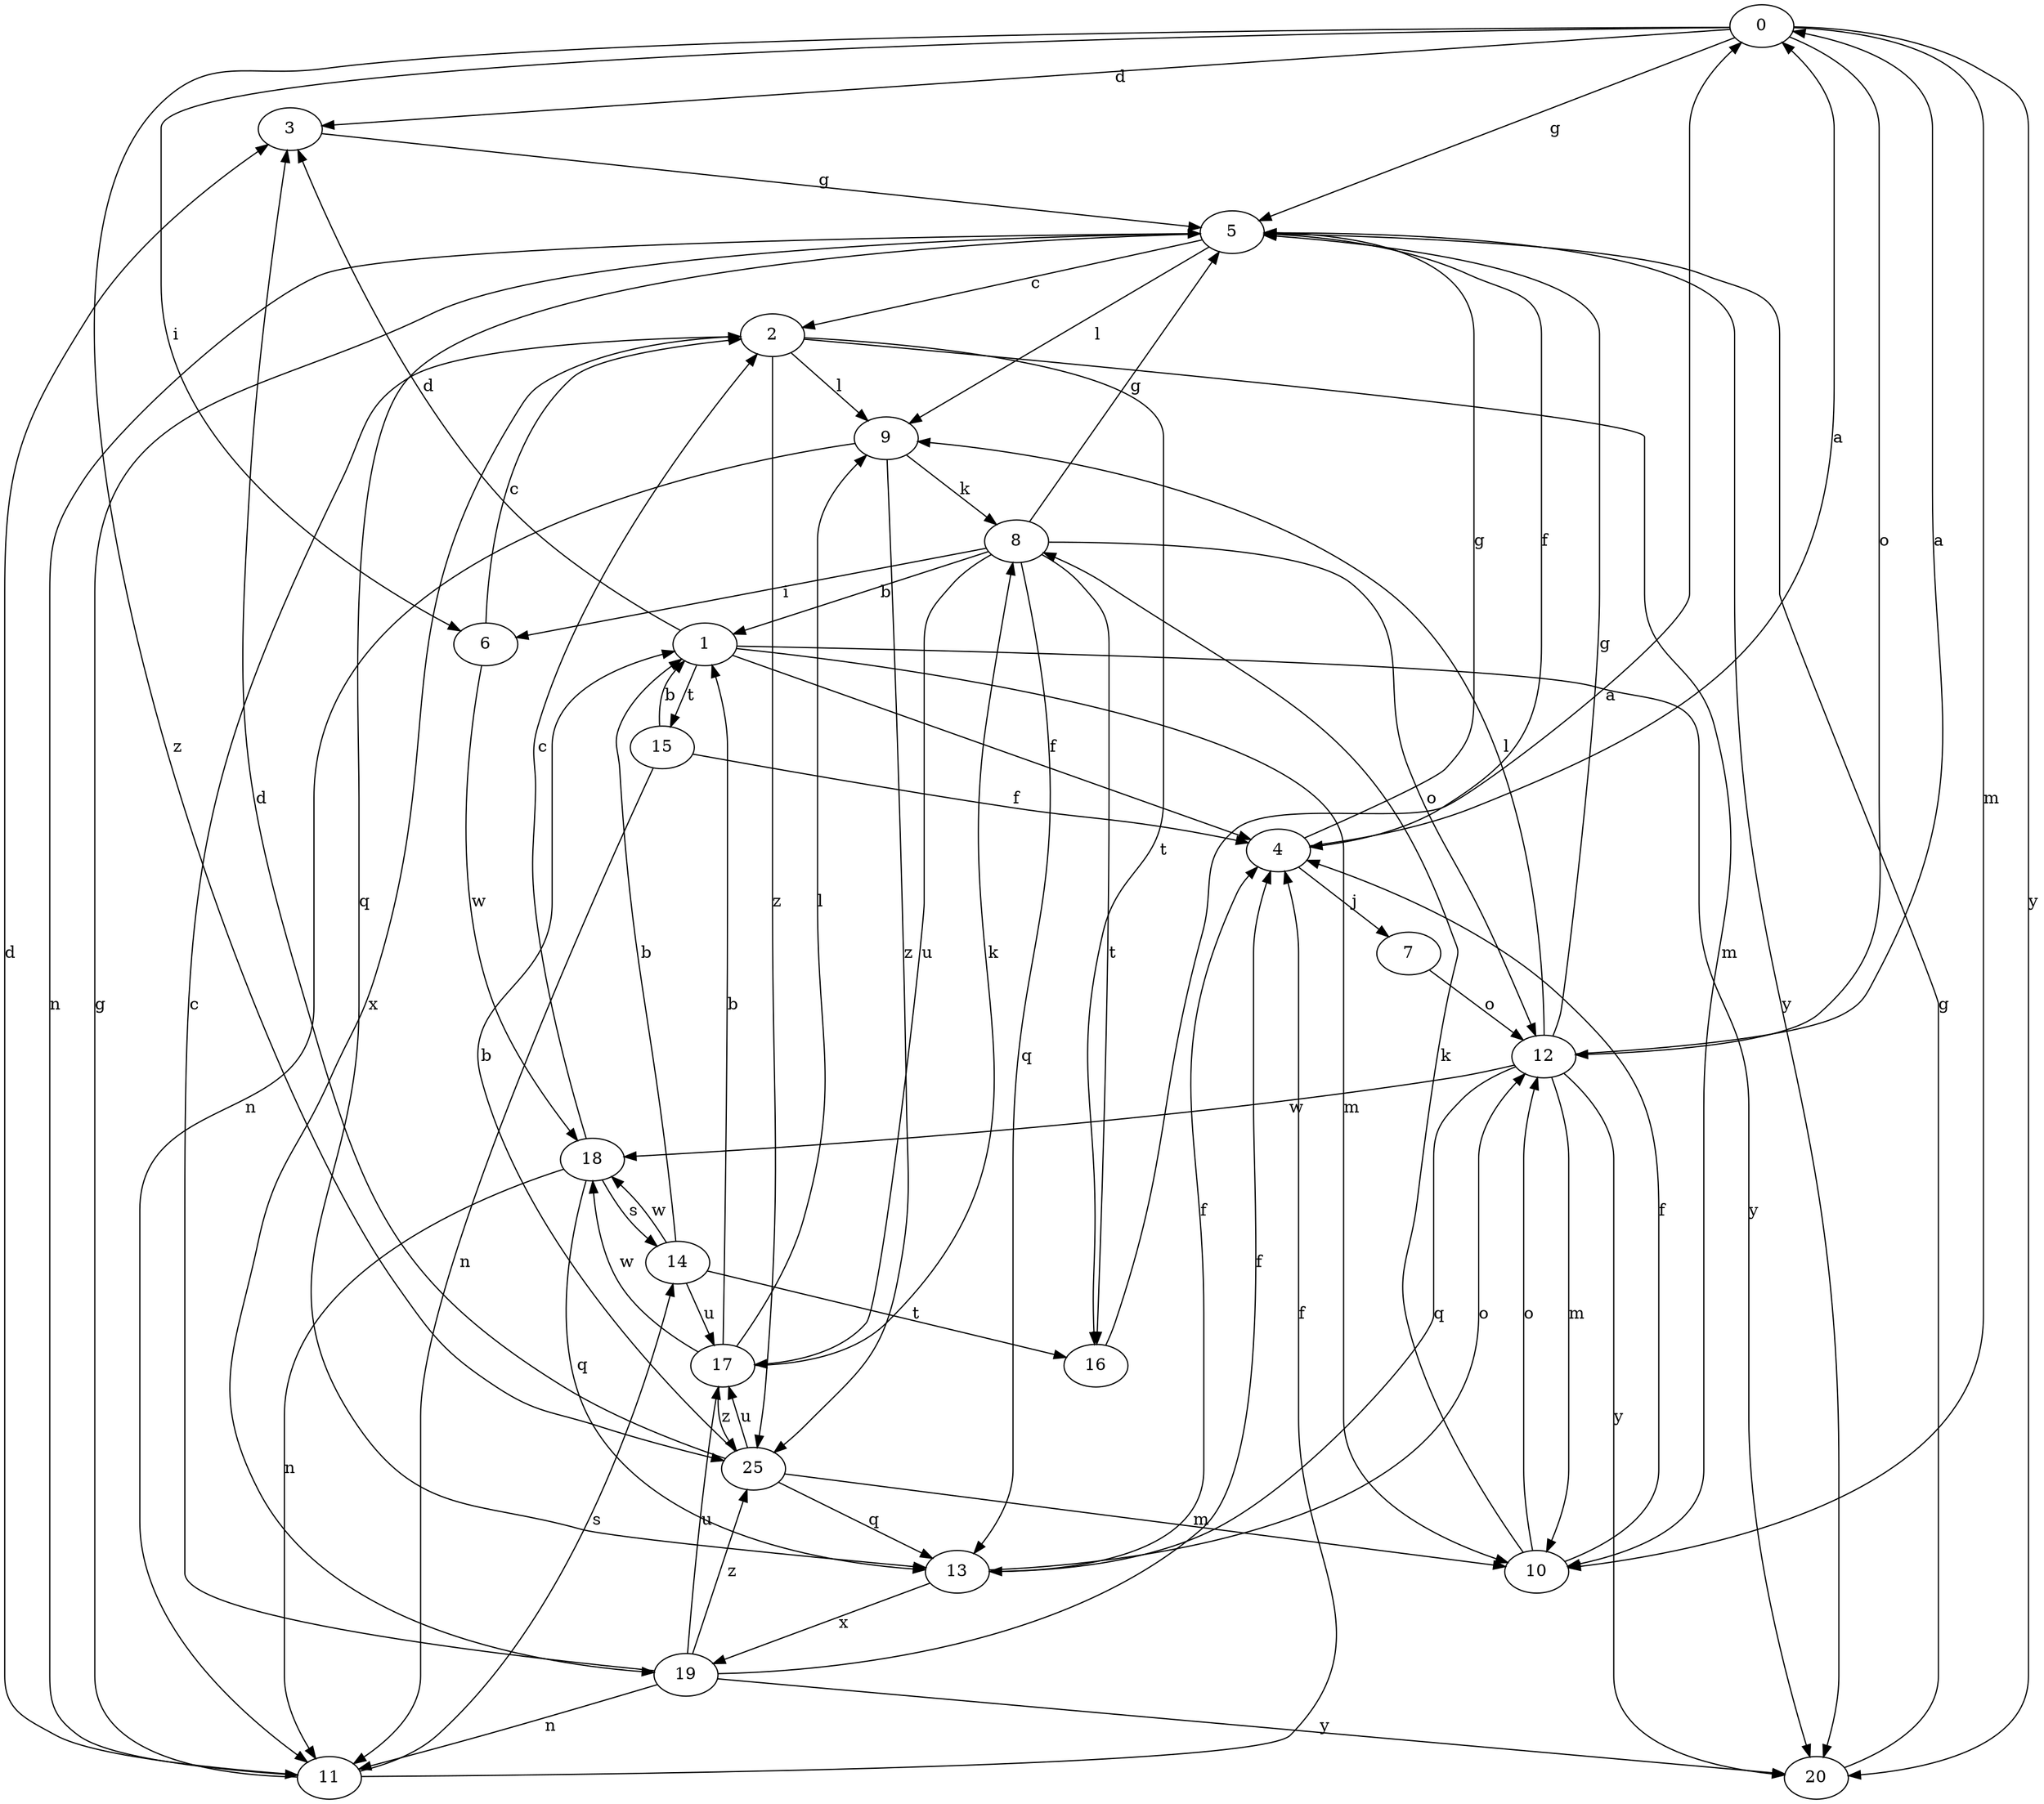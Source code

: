strict digraph  {
0;
1;
2;
3;
4;
5;
6;
7;
8;
9;
10;
11;
12;
13;
14;
15;
16;
17;
18;
19;
20;
25;
0 -> 3  [label=d];
0 -> 5  [label=g];
0 -> 6  [label=i];
0 -> 10  [label=m];
0 -> 12  [label=o];
0 -> 20  [label=y];
0 -> 25  [label=z];
1 -> 3  [label=d];
1 -> 4  [label=f];
1 -> 10  [label=m];
1 -> 15  [label=t];
1 -> 20  [label=y];
2 -> 9  [label=l];
2 -> 10  [label=m];
2 -> 16  [label=t];
2 -> 19  [label=x];
2 -> 25  [label=z];
3 -> 5  [label=g];
4 -> 0  [label=a];
4 -> 5  [label=g];
4 -> 7  [label=j];
5 -> 2  [label=c];
5 -> 4  [label=f];
5 -> 9  [label=l];
5 -> 11  [label=n];
5 -> 13  [label=q];
5 -> 20  [label=y];
6 -> 2  [label=c];
6 -> 18  [label=w];
7 -> 12  [label=o];
8 -> 1  [label=b];
8 -> 5  [label=g];
8 -> 6  [label=i];
8 -> 12  [label=o];
8 -> 13  [label=q];
8 -> 16  [label=t];
8 -> 17  [label=u];
9 -> 8  [label=k];
9 -> 11  [label=n];
9 -> 25  [label=z];
10 -> 4  [label=f];
10 -> 8  [label=k];
10 -> 12  [label=o];
11 -> 3  [label=d];
11 -> 4  [label=f];
11 -> 5  [label=g];
11 -> 14  [label=s];
12 -> 0  [label=a];
12 -> 5  [label=g];
12 -> 9  [label=l];
12 -> 10  [label=m];
12 -> 13  [label=q];
12 -> 18  [label=w];
12 -> 20  [label=y];
13 -> 4  [label=f];
13 -> 12  [label=o];
13 -> 19  [label=x];
14 -> 1  [label=b];
14 -> 16  [label=t];
14 -> 17  [label=u];
14 -> 18  [label=w];
15 -> 1  [label=b];
15 -> 4  [label=f];
15 -> 11  [label=n];
16 -> 0  [label=a];
17 -> 1  [label=b];
17 -> 8  [label=k];
17 -> 9  [label=l];
17 -> 18  [label=w];
17 -> 25  [label=z];
18 -> 2  [label=c];
18 -> 11  [label=n];
18 -> 13  [label=q];
18 -> 14  [label=s];
19 -> 2  [label=c];
19 -> 4  [label=f];
19 -> 11  [label=n];
19 -> 17  [label=u];
19 -> 20  [label=y];
19 -> 25  [label=z];
20 -> 5  [label=g];
25 -> 1  [label=b];
25 -> 3  [label=d];
25 -> 10  [label=m];
25 -> 13  [label=q];
25 -> 17  [label=u];
}
